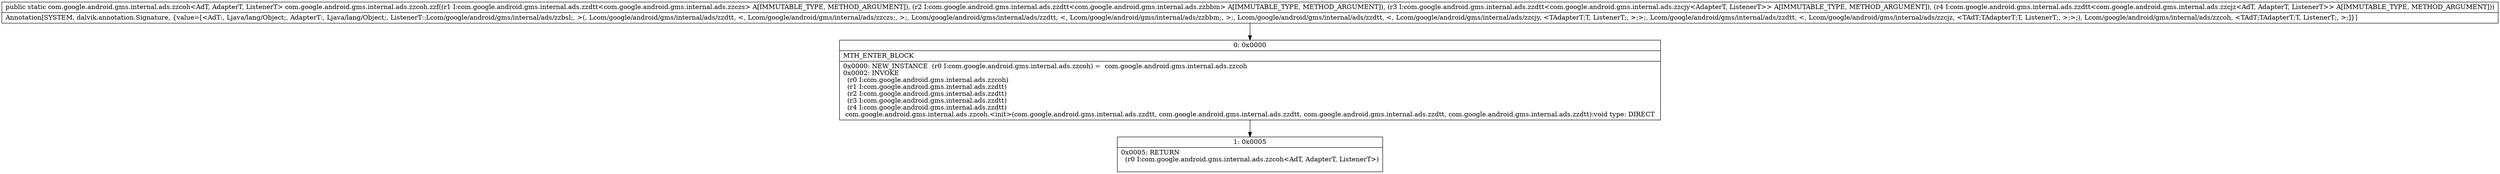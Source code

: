 digraph "CFG forcom.google.android.gms.internal.ads.zzcoh.zzf(Lcom\/google\/android\/gms\/internal\/ads\/zzdtt;Lcom\/google\/android\/gms\/internal\/ads\/zzdtt;Lcom\/google\/android\/gms\/internal\/ads\/zzdtt;Lcom\/google\/android\/gms\/internal\/ads\/zzdtt;)Lcom\/google\/android\/gms\/internal\/ads\/zzcoh;" {
Node_0 [shape=record,label="{0\:\ 0x0000|MTH_ENTER_BLOCK\l|0x0000: NEW_INSTANCE  (r0 I:com.google.android.gms.internal.ads.zzcoh) =  com.google.android.gms.internal.ads.zzcoh \l0x0002: INVOKE  \l  (r0 I:com.google.android.gms.internal.ads.zzcoh)\l  (r1 I:com.google.android.gms.internal.ads.zzdtt)\l  (r2 I:com.google.android.gms.internal.ads.zzdtt)\l  (r3 I:com.google.android.gms.internal.ads.zzdtt)\l  (r4 I:com.google.android.gms.internal.ads.zzdtt)\l com.google.android.gms.internal.ads.zzcoh.\<init\>(com.google.android.gms.internal.ads.zzdtt, com.google.android.gms.internal.ads.zzdtt, com.google.android.gms.internal.ads.zzdtt, com.google.android.gms.internal.ads.zzdtt):void type: DIRECT \l}"];
Node_1 [shape=record,label="{1\:\ 0x0005|0x0005: RETURN  \l  (r0 I:com.google.android.gms.internal.ads.zzcoh\<AdT, AdapterT, ListenerT\>)\l \l}"];
MethodNode[shape=record,label="{public static com.google.android.gms.internal.ads.zzcoh\<AdT, AdapterT, ListenerT\> com.google.android.gms.internal.ads.zzcoh.zzf((r1 I:com.google.android.gms.internal.ads.zzdtt\<com.google.android.gms.internal.ads.zzczs\> A[IMMUTABLE_TYPE, METHOD_ARGUMENT]), (r2 I:com.google.android.gms.internal.ads.zzdtt\<com.google.android.gms.internal.ads.zzbbm\> A[IMMUTABLE_TYPE, METHOD_ARGUMENT]), (r3 I:com.google.android.gms.internal.ads.zzdtt\<com.google.android.gms.internal.ads.zzcjy\<AdapterT, ListenerT\>\> A[IMMUTABLE_TYPE, METHOD_ARGUMENT]), (r4 I:com.google.android.gms.internal.ads.zzdtt\<com.google.android.gms.internal.ads.zzcjz\<AdT, AdapterT, ListenerT\>\> A[IMMUTABLE_TYPE, METHOD_ARGUMENT]))  | Annotation[SYSTEM, dalvik.annotation.Signature, \{value=[\<AdT:, Ljava\/lang\/Object;, AdapterT:, Ljava\/lang\/Object;, ListenerT::Lcom\/google\/android\/gms\/internal\/ads\/zzbsl;, \>(, Lcom\/google\/android\/gms\/internal\/ads\/zzdtt, \<, Lcom\/google\/android\/gms\/internal\/ads\/zzczs;, \>;, Lcom\/google\/android\/gms\/internal\/ads\/zzdtt, \<, Lcom\/google\/android\/gms\/internal\/ads\/zzbbm;, \>;, Lcom\/google\/android\/gms\/internal\/ads\/zzdtt, \<, Lcom\/google\/android\/gms\/internal\/ads\/zzcjy, \<TAdapterT;T, ListenerT;, \>;\>;, Lcom\/google\/android\/gms\/internal\/ads\/zzdtt, \<, Lcom\/google\/android\/gms\/internal\/ads\/zzcjz, \<TAdT;TAdapterT;T, ListenerT;, \>;\>;), Lcom\/google\/android\/gms\/internal\/ads\/zzcoh, \<TAdT;TAdapterT;T, ListenerT;, \>;]\}]\l}"];
MethodNode -> Node_0;
Node_0 -> Node_1;
}

